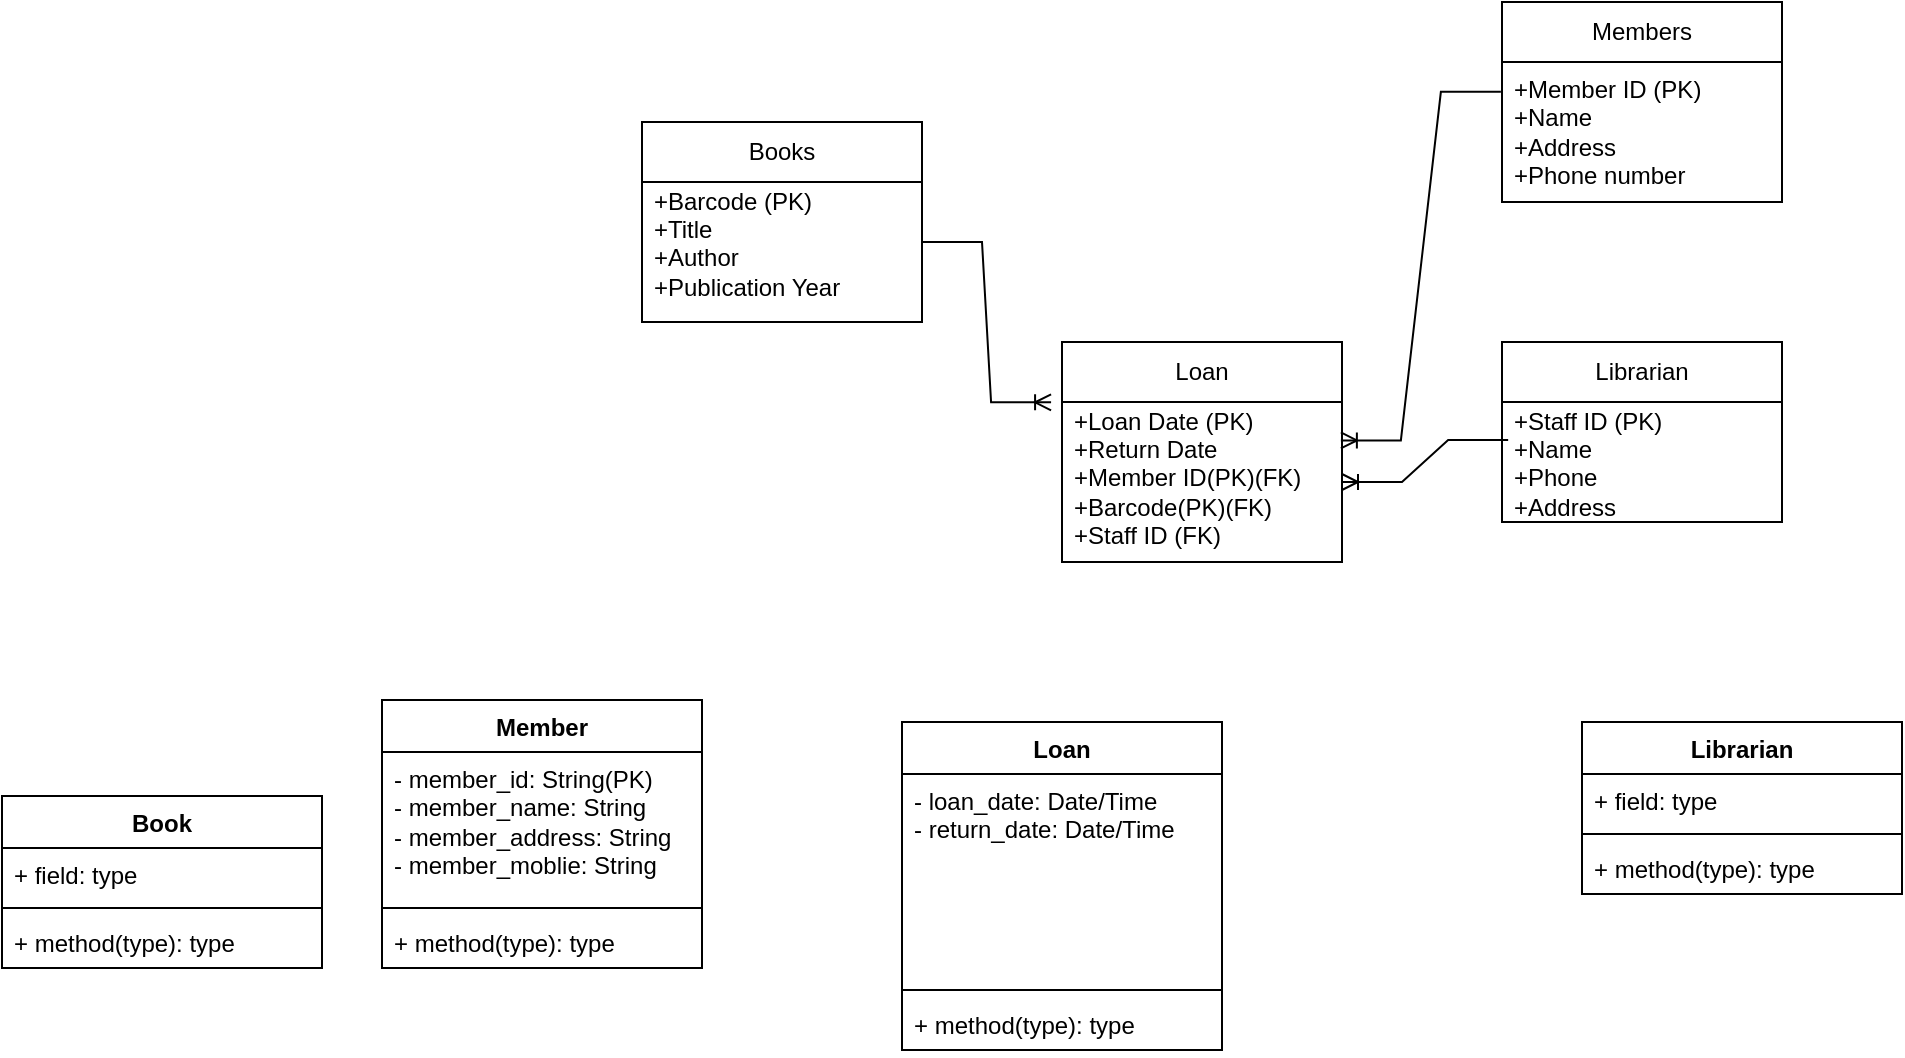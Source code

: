 <mxfile version="24.4.10" type="github">
  <diagram name="Page-1" id="-mPD7jEL7bo5maE6MtQu">
    <mxGraphModel dx="1356" dy="328" grid="1" gridSize="10" guides="1" tooltips="1" connect="1" arrows="1" fold="1" page="1" pageScale="1" pageWidth="827" pageHeight="1169" math="0" shadow="0">
      <root>
        <mxCell id="0" />
        <mxCell id="1" parent="0" />
        <mxCell id="5fbe4rSaMFGnmQCFm6fV-1" value="Members" style="swimlane;fontStyle=0;childLayout=stackLayout;horizontal=1;startSize=30;horizontalStack=0;resizeParent=1;resizeParentMax=0;resizeLast=0;collapsible=1;marginBottom=0;whiteSpace=wrap;html=1;" vertex="1" parent="1">
          <mxGeometry x="410" y="150" width="140" height="100" as="geometry" />
        </mxCell>
        <mxCell id="5fbe4rSaMFGnmQCFm6fV-2" value="+Member ID (PK)&lt;div&gt;+Name&amp;nbsp;&lt;/div&gt;&lt;div&gt;+Address&lt;/div&gt;&lt;div&gt;+Phone number&lt;/div&gt;" style="text;strokeColor=none;fillColor=none;align=left;verticalAlign=middle;spacingLeft=4;spacingRight=4;overflow=hidden;points=[[0,0.5],[1,0.5]];portConstraint=eastwest;rotatable=0;whiteSpace=wrap;html=1;" vertex="1" parent="5fbe4rSaMFGnmQCFm6fV-1">
          <mxGeometry y="30" width="140" height="70" as="geometry" />
        </mxCell>
        <mxCell id="5fbe4rSaMFGnmQCFm6fV-5" value="Librarian" style="swimlane;fontStyle=0;childLayout=stackLayout;horizontal=1;startSize=30;horizontalStack=0;resizeParent=1;resizeParentMax=0;resizeLast=0;collapsible=1;marginBottom=0;whiteSpace=wrap;html=1;" vertex="1" parent="1">
          <mxGeometry x="410" y="320" width="140" height="90" as="geometry" />
        </mxCell>
        <mxCell id="5fbe4rSaMFGnmQCFm6fV-6" value="+Staff ID (PK)&lt;div&gt;+Name&lt;/div&gt;&lt;div&gt;+Phone&lt;/div&gt;&lt;div&gt;+Address&lt;/div&gt;" style="text;strokeColor=none;fillColor=none;align=left;verticalAlign=middle;spacingLeft=4;spacingRight=4;overflow=hidden;points=[[0,0.5],[1,0.5]];portConstraint=eastwest;rotatable=0;whiteSpace=wrap;html=1;" vertex="1" parent="5fbe4rSaMFGnmQCFm6fV-5">
          <mxGeometry y="30" width="140" height="60" as="geometry" />
        </mxCell>
        <mxCell id="5fbe4rSaMFGnmQCFm6fV-9" value="Books" style="swimlane;fontStyle=0;childLayout=stackLayout;horizontal=1;startSize=30;horizontalStack=0;resizeParent=1;resizeParentMax=0;resizeLast=0;collapsible=1;marginBottom=0;whiteSpace=wrap;html=1;" vertex="1" parent="1">
          <mxGeometry x="-20" y="210" width="140" height="100" as="geometry" />
        </mxCell>
        <mxCell id="5fbe4rSaMFGnmQCFm6fV-10" value="&lt;span style=&quot;background-color: initial;&quot;&gt;+Barcode (PK)&lt;/span&gt;&lt;div&gt;&lt;div&gt;+Title&lt;/div&gt;&lt;div&gt;+Author&lt;/div&gt;&lt;div&gt;+Publication Year&lt;br&gt;&lt;div&gt;&lt;span style=&quot;background-color: initial;&quot;&gt;&lt;br&gt;&lt;/span&gt;&lt;/div&gt;&lt;/div&gt;&lt;/div&gt;" style="text;strokeColor=none;fillColor=none;align=left;verticalAlign=middle;spacingLeft=4;spacingRight=4;overflow=hidden;points=[[0,0.5],[1,0.5]];portConstraint=eastwest;rotatable=0;whiteSpace=wrap;html=1;" vertex="1" parent="5fbe4rSaMFGnmQCFm6fV-9">
          <mxGeometry y="30" width="140" height="70" as="geometry" />
        </mxCell>
        <mxCell id="5fbe4rSaMFGnmQCFm6fV-13" value="Loan" style="swimlane;fontStyle=0;childLayout=stackLayout;horizontal=1;startSize=30;horizontalStack=0;resizeParent=1;resizeParentMax=0;resizeLast=0;collapsible=1;marginBottom=0;whiteSpace=wrap;html=1;" vertex="1" parent="1">
          <mxGeometry x="190" y="320" width="140" height="110" as="geometry" />
        </mxCell>
        <mxCell id="5fbe4rSaMFGnmQCFm6fV-16" value="+Loan Date (PK)&lt;div&gt;+Return Date&lt;/div&gt;&lt;div&gt;+Member ID(PK)(FK)&lt;/div&gt;&lt;div&gt;+Barcode(PK)(FK)&lt;/div&gt;&lt;div&gt;+Staff ID (FK)&lt;/div&gt;&lt;div&gt;&lt;br&gt;&lt;/div&gt;" style="text;strokeColor=none;fillColor=none;align=left;verticalAlign=middle;spacingLeft=4;spacingRight=4;overflow=hidden;points=[[0,0.5],[1,0.5]];portConstraint=eastwest;rotatable=0;whiteSpace=wrap;html=1;" vertex="1" parent="5fbe4rSaMFGnmQCFm6fV-13">
          <mxGeometry y="30" width="140" height="80" as="geometry" />
        </mxCell>
        <mxCell id="5fbe4rSaMFGnmQCFm6fV-23" value="" style="edgeStyle=entityRelationEdgeStyle;fontSize=12;html=1;endArrow=ERoneToMany;rounded=0;entryX=0.996;entryY=0.24;entryDx=0;entryDy=0;entryPerimeter=0;exitX=-0.004;exitY=0.213;exitDx=0;exitDy=0;exitPerimeter=0;" edge="1" parent="1" source="5fbe4rSaMFGnmQCFm6fV-2" target="5fbe4rSaMFGnmQCFm6fV-16">
          <mxGeometry width="100" height="100" relative="1" as="geometry">
            <mxPoint x="400" y="210" as="sourcePoint" />
            <mxPoint x="460" y="270" as="targetPoint" />
          </mxGeometry>
        </mxCell>
        <mxCell id="5fbe4rSaMFGnmQCFm6fV-25" value="" style="edgeStyle=entityRelationEdgeStyle;fontSize=12;html=1;endArrow=ERoneToMany;rounded=0;entryX=-0.039;entryY=0.274;entryDx=0;entryDy=0;entryPerimeter=0;" edge="1" parent="1" target="5fbe4rSaMFGnmQCFm6fV-13">
          <mxGeometry width="100" height="100" relative="1" as="geometry">
            <mxPoint x="120" y="270" as="sourcePoint" />
            <mxPoint x="130" y="370" as="targetPoint" />
          </mxGeometry>
        </mxCell>
        <mxCell id="5fbe4rSaMFGnmQCFm6fV-27" value="" style="edgeStyle=entityRelationEdgeStyle;fontSize=12;html=1;endArrow=ERoneToMany;rounded=0;exitX=0.022;exitY=0.317;exitDx=0;exitDy=0;exitPerimeter=0;" edge="1" parent="1" source="5fbe4rSaMFGnmQCFm6fV-6" target="5fbe4rSaMFGnmQCFm6fV-16">
          <mxGeometry width="100" height="100" relative="1" as="geometry">
            <mxPoint x="280" y="510" as="sourcePoint" />
            <mxPoint x="380" y="410" as="targetPoint" />
          </mxGeometry>
        </mxCell>
        <mxCell id="5fbe4rSaMFGnmQCFm6fV-32" value="Loan" style="swimlane;fontStyle=1;align=center;verticalAlign=top;childLayout=stackLayout;horizontal=1;startSize=26;horizontalStack=0;resizeParent=1;resizeParentMax=0;resizeLast=0;collapsible=1;marginBottom=0;whiteSpace=wrap;html=1;" vertex="1" parent="1">
          <mxGeometry x="110" y="510" width="160" height="164" as="geometry" />
        </mxCell>
        <mxCell id="5fbe4rSaMFGnmQCFm6fV-33" value="- loan_date: Date/Time&lt;div&gt;- return_date: Date/Time&lt;/div&gt;&lt;div&gt;&lt;br&gt;&lt;/div&gt;" style="text;strokeColor=none;fillColor=none;align=left;verticalAlign=top;spacingLeft=4;spacingRight=4;overflow=hidden;rotatable=0;points=[[0,0.5],[1,0.5]];portConstraint=eastwest;whiteSpace=wrap;html=1;" vertex="1" parent="5fbe4rSaMFGnmQCFm6fV-32">
          <mxGeometry y="26" width="160" height="104" as="geometry" />
        </mxCell>
        <mxCell id="5fbe4rSaMFGnmQCFm6fV-34" value="" style="line;strokeWidth=1;fillColor=none;align=left;verticalAlign=middle;spacingTop=-1;spacingLeft=3;spacingRight=3;rotatable=0;labelPosition=right;points=[];portConstraint=eastwest;strokeColor=inherit;" vertex="1" parent="5fbe4rSaMFGnmQCFm6fV-32">
          <mxGeometry y="130" width="160" height="8" as="geometry" />
        </mxCell>
        <mxCell id="5fbe4rSaMFGnmQCFm6fV-35" value="+ method(type): type" style="text;strokeColor=none;fillColor=none;align=left;verticalAlign=top;spacingLeft=4;spacingRight=4;overflow=hidden;rotatable=0;points=[[0,0.5],[1,0.5]];portConstraint=eastwest;whiteSpace=wrap;html=1;" vertex="1" parent="5fbe4rSaMFGnmQCFm6fV-32">
          <mxGeometry y="138" width="160" height="26" as="geometry" />
        </mxCell>
        <mxCell id="5fbe4rSaMFGnmQCFm6fV-36" value="Member" style="swimlane;fontStyle=1;align=center;verticalAlign=top;childLayout=stackLayout;horizontal=1;startSize=26;horizontalStack=0;resizeParent=1;resizeParentMax=0;resizeLast=0;collapsible=1;marginBottom=0;whiteSpace=wrap;html=1;" vertex="1" parent="1">
          <mxGeometry x="-150" y="499" width="160" height="134" as="geometry" />
        </mxCell>
        <mxCell id="5fbe4rSaMFGnmQCFm6fV-37" value="- member_id: String(PK)&lt;div&gt;- member_name: String&lt;/div&gt;&lt;div&gt;- member_address: String&lt;/div&gt;&lt;div&gt;- member_moblie: String&lt;/div&gt;" style="text;strokeColor=none;fillColor=none;align=left;verticalAlign=top;spacingLeft=4;spacingRight=4;overflow=hidden;rotatable=0;points=[[0,0.5],[1,0.5]];portConstraint=eastwest;whiteSpace=wrap;html=1;" vertex="1" parent="5fbe4rSaMFGnmQCFm6fV-36">
          <mxGeometry y="26" width="160" height="74" as="geometry" />
        </mxCell>
        <mxCell id="5fbe4rSaMFGnmQCFm6fV-38" value="" style="line;strokeWidth=1;fillColor=none;align=left;verticalAlign=middle;spacingTop=-1;spacingLeft=3;spacingRight=3;rotatable=0;labelPosition=right;points=[];portConstraint=eastwest;strokeColor=inherit;" vertex="1" parent="5fbe4rSaMFGnmQCFm6fV-36">
          <mxGeometry y="100" width="160" height="8" as="geometry" />
        </mxCell>
        <mxCell id="5fbe4rSaMFGnmQCFm6fV-39" value="+ method(type): type" style="text;strokeColor=none;fillColor=none;align=left;verticalAlign=top;spacingLeft=4;spacingRight=4;overflow=hidden;rotatable=0;points=[[0,0.5],[1,0.5]];portConstraint=eastwest;whiteSpace=wrap;html=1;" vertex="1" parent="5fbe4rSaMFGnmQCFm6fV-36">
          <mxGeometry y="108" width="160" height="26" as="geometry" />
        </mxCell>
        <mxCell id="5fbe4rSaMFGnmQCFm6fV-40" value="Librarian" style="swimlane;fontStyle=1;align=center;verticalAlign=top;childLayout=stackLayout;horizontal=1;startSize=26;horizontalStack=0;resizeParent=1;resizeParentMax=0;resizeLast=0;collapsible=1;marginBottom=0;whiteSpace=wrap;html=1;" vertex="1" parent="1">
          <mxGeometry x="450" y="510" width="160" height="86" as="geometry" />
        </mxCell>
        <mxCell id="5fbe4rSaMFGnmQCFm6fV-41" value="+ field: type" style="text;strokeColor=none;fillColor=none;align=left;verticalAlign=top;spacingLeft=4;spacingRight=4;overflow=hidden;rotatable=0;points=[[0,0.5],[1,0.5]];portConstraint=eastwest;whiteSpace=wrap;html=1;" vertex="1" parent="5fbe4rSaMFGnmQCFm6fV-40">
          <mxGeometry y="26" width="160" height="26" as="geometry" />
        </mxCell>
        <mxCell id="5fbe4rSaMFGnmQCFm6fV-42" value="" style="line;strokeWidth=1;fillColor=none;align=left;verticalAlign=middle;spacingTop=-1;spacingLeft=3;spacingRight=3;rotatable=0;labelPosition=right;points=[];portConstraint=eastwest;strokeColor=inherit;" vertex="1" parent="5fbe4rSaMFGnmQCFm6fV-40">
          <mxGeometry y="52" width="160" height="8" as="geometry" />
        </mxCell>
        <mxCell id="5fbe4rSaMFGnmQCFm6fV-43" value="+ method(type): type" style="text;strokeColor=none;fillColor=none;align=left;verticalAlign=top;spacingLeft=4;spacingRight=4;overflow=hidden;rotatable=0;points=[[0,0.5],[1,0.5]];portConstraint=eastwest;whiteSpace=wrap;html=1;" vertex="1" parent="5fbe4rSaMFGnmQCFm6fV-40">
          <mxGeometry y="60" width="160" height="26" as="geometry" />
        </mxCell>
        <mxCell id="5fbe4rSaMFGnmQCFm6fV-44" value="Book" style="swimlane;fontStyle=1;align=center;verticalAlign=top;childLayout=stackLayout;horizontal=1;startSize=26;horizontalStack=0;resizeParent=1;resizeParentMax=0;resizeLast=0;collapsible=1;marginBottom=0;whiteSpace=wrap;html=1;" vertex="1" parent="1">
          <mxGeometry x="-340" y="547" width="160" height="86" as="geometry" />
        </mxCell>
        <mxCell id="5fbe4rSaMFGnmQCFm6fV-45" value="+ field: type" style="text;strokeColor=none;fillColor=none;align=left;verticalAlign=top;spacingLeft=4;spacingRight=4;overflow=hidden;rotatable=0;points=[[0,0.5],[1,0.5]];portConstraint=eastwest;whiteSpace=wrap;html=1;" vertex="1" parent="5fbe4rSaMFGnmQCFm6fV-44">
          <mxGeometry y="26" width="160" height="26" as="geometry" />
        </mxCell>
        <mxCell id="5fbe4rSaMFGnmQCFm6fV-46" value="" style="line;strokeWidth=1;fillColor=none;align=left;verticalAlign=middle;spacingTop=-1;spacingLeft=3;spacingRight=3;rotatable=0;labelPosition=right;points=[];portConstraint=eastwest;strokeColor=inherit;" vertex="1" parent="5fbe4rSaMFGnmQCFm6fV-44">
          <mxGeometry y="52" width="160" height="8" as="geometry" />
        </mxCell>
        <mxCell id="5fbe4rSaMFGnmQCFm6fV-47" value="+ method(type): type" style="text;strokeColor=none;fillColor=none;align=left;verticalAlign=top;spacingLeft=4;spacingRight=4;overflow=hidden;rotatable=0;points=[[0,0.5],[1,0.5]];portConstraint=eastwest;whiteSpace=wrap;html=1;" vertex="1" parent="5fbe4rSaMFGnmQCFm6fV-44">
          <mxGeometry y="60" width="160" height="26" as="geometry" />
        </mxCell>
      </root>
    </mxGraphModel>
  </diagram>
</mxfile>
